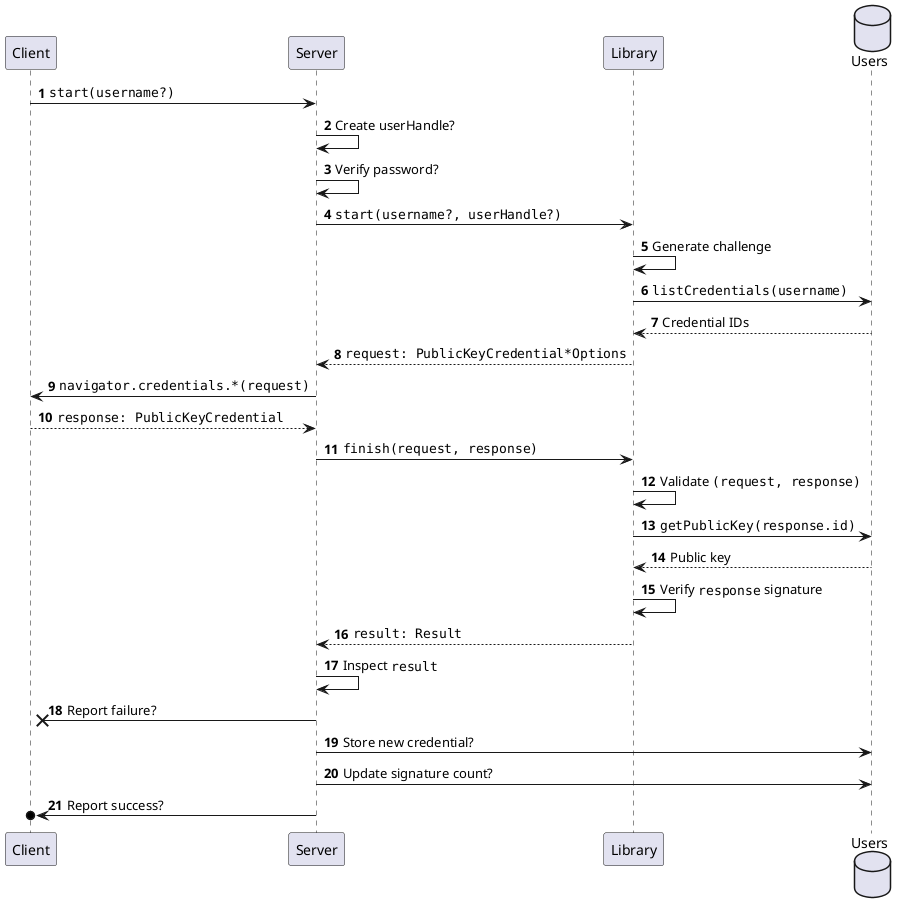 @startuml
'Render using PlantUML: http://plantuml.com/

participant Client
participant Server
participant Library
database Users
autonumber

Client -> Server: ""start(username?)""
Server -> Server: Create userHandle?
Server -> Server: Verify password?
Server -> Library: ""start(username?, userHandle?)""
Library -> Library: Generate challenge
Library -> Users: ""listCredentials(username)""
Users --> Library: Credential IDs
Library --> Server: ""request: PublicKeyCredential*Options""
Server -> Client: ""navigator.credentials.*(request)""
Client --> Server: ""response: PublicKeyCredential""
Server -> Library: ""finish(request, response)""
Library -> Library: Validate ""(request, response)""
Library -> Users: ""getPublicKey(response.id)""
Users --> Library: Public key
Library -> Library: Verify ""response"" signature
Library --> Server: ""result: Result""
Server -> Server: Inspect ""result""
Server ->x Client: Report failure?
Server -> Users: Store new credential?
Server -> Users: Update signature count?
Server ->o Client: Report success?
@enduml